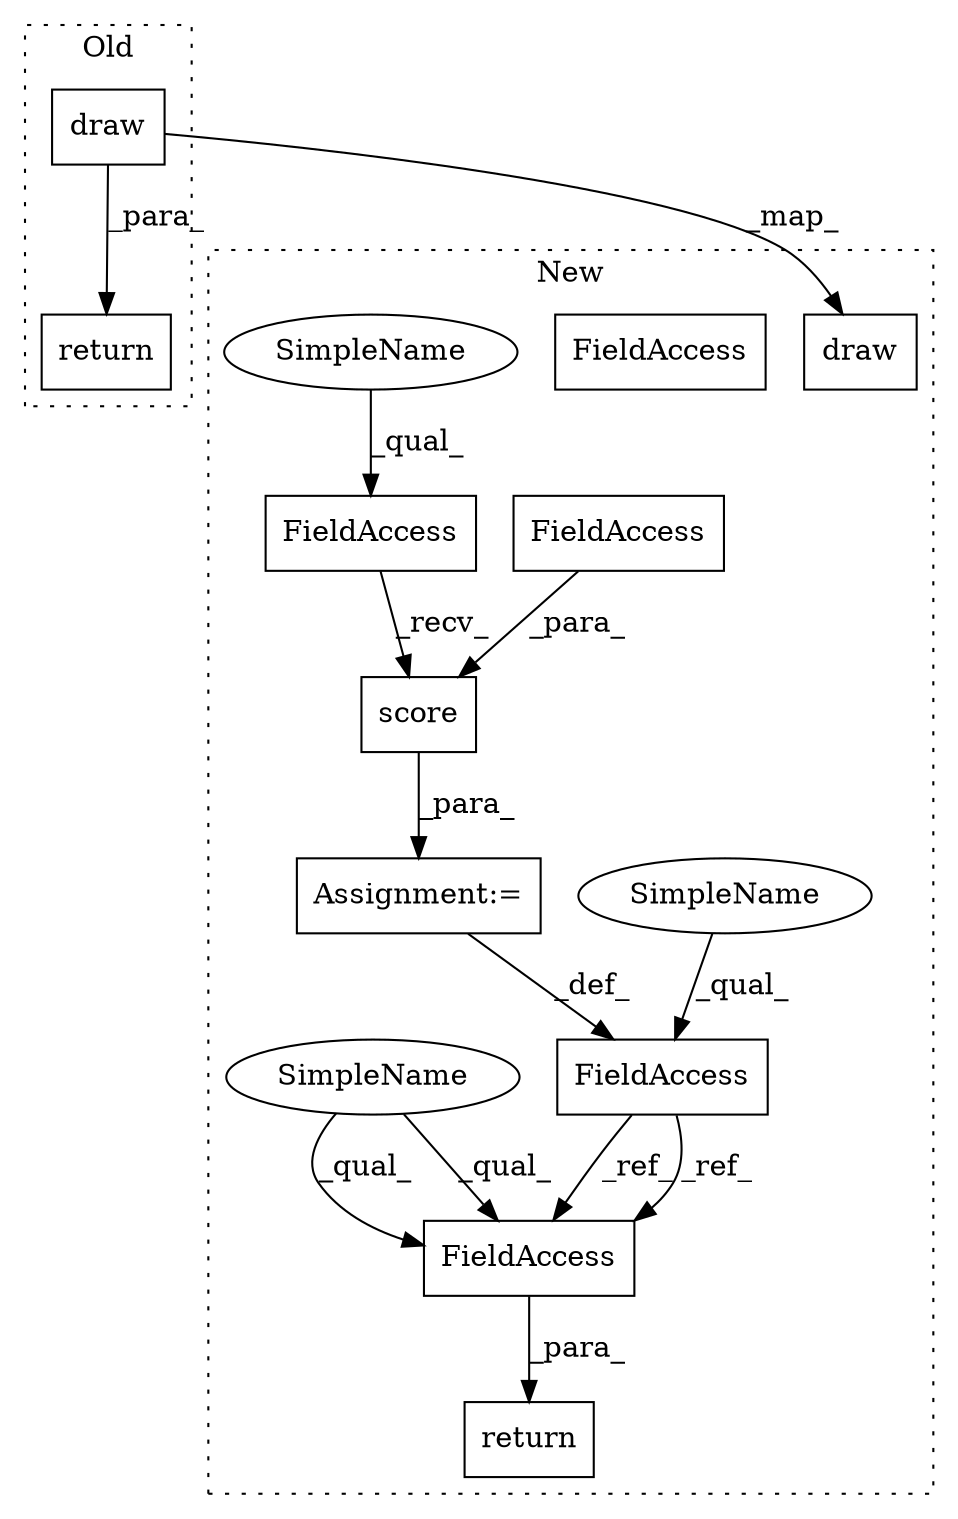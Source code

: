 digraph G {
subgraph cluster0 {
1 [label="draw" a="32" s="704" l="6" shape="box"];
8 [label="return" a="41" s="692" l="7" shape="box"];
label = "Old";
style="dotted";
}
subgraph cluster1 {
2 [label="draw" a="32" s="697" l="6" shape="box"];
3 [label="FieldAccess" a="22" s="721" l="14" shape="box"];
4 [label="score" a="32" s="736,745" l="6,1" shape="box"];
5 [label="FieldAccess" a="22" s="709" l="11" shape="box"];
6 [label="FieldAccess" a="22" s="759" l="11" shape="box"];
7 [label="Assignment:=" a="7" s="720" l="1" shape="box"];
9 [label="return" a="41" s="752" l="7" shape="box"];
10 [label="FieldAccess" a="22" s="744" l="1" shape="box"];
11 [label="FieldAccess" a="22" s="759" l="11" shape="box"];
12 [label="SimpleName" a="42" s="709" l="4" shape="ellipse"];
13 [label="SimpleName" a="42" s="721" l="4" shape="ellipse"];
14 [label="SimpleName" a="42" s="759" l="4" shape="ellipse"];
label = "New";
style="dotted";
}
1 -> 8 [label="_para_"];
1 -> 2 [label="_map_"];
3 -> 4 [label="_recv_"];
4 -> 7 [label="_para_"];
5 -> 11 [label="_ref_"];
5 -> 11 [label="_ref_"];
7 -> 5 [label="_def_"];
10 -> 4 [label="_para_"];
11 -> 9 [label="_para_"];
12 -> 5 [label="_qual_"];
13 -> 3 [label="_qual_"];
14 -> 11 [label="_qual_"];
14 -> 11 [label="_qual_"];
}